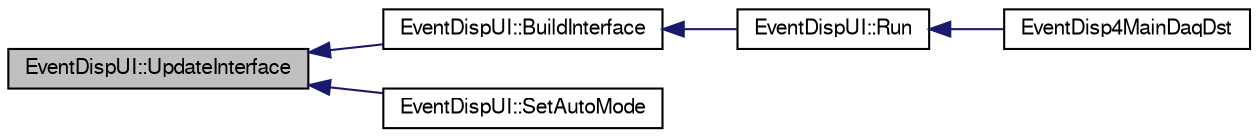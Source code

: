 digraph "EventDispUI::UpdateInterface"
{
  bgcolor="transparent";
  edge [fontname="FreeSans",fontsize="10",labelfontname="FreeSans",labelfontsize="10"];
  node [fontname="FreeSans",fontsize="10",shape=record];
  rankdir="LR";
  Node1 [label="EventDispUI::UpdateInterface",height=0.2,width=0.4,color="black", fillcolor="grey75", style="filled" fontcolor="black"];
  Node1 -> Node2 [dir="back",color="midnightblue",fontsize="10",style="solid",fontname="FreeSans"];
  Node2 [label="EventDispUI::BuildInterface",height=0.2,width=0.4,color="black",URL="$d8/d6d/classEventDispUI.html#aef63d462bef07095dda1c1e83d66fa5f"];
  Node2 -> Node3 [dir="back",color="midnightblue",fontsize="10",style="solid",fontname="FreeSans"];
  Node3 [label="EventDispUI::Run",height=0.2,width=0.4,color="black",URL="$d8/d6d/classEventDispUI.html#a7f8c09eb13c68412e90040c07ce9ee84"];
  Node3 -> Node4 [dir="back",color="midnightblue",fontsize="10",style="solid",fontname="FreeSans"];
  Node4 [label="EventDisp4MainDaqDst",height=0.2,width=0.4,color="black",URL="$d6/d9e/EventDisp4MainDaqDst_8C.html#a52e0269749883c6976db81717ead7d9b"];
  Node1 -> Node5 [dir="back",color="midnightblue",fontsize="10",style="solid",fontname="FreeSans"];
  Node5 [label="EventDispUI::SetAutoMode",height=0.2,width=0.4,color="black",URL="$d8/d6d/classEventDispUI.html#a5027ad552698f9d8468603258ec9afe2"];
}
